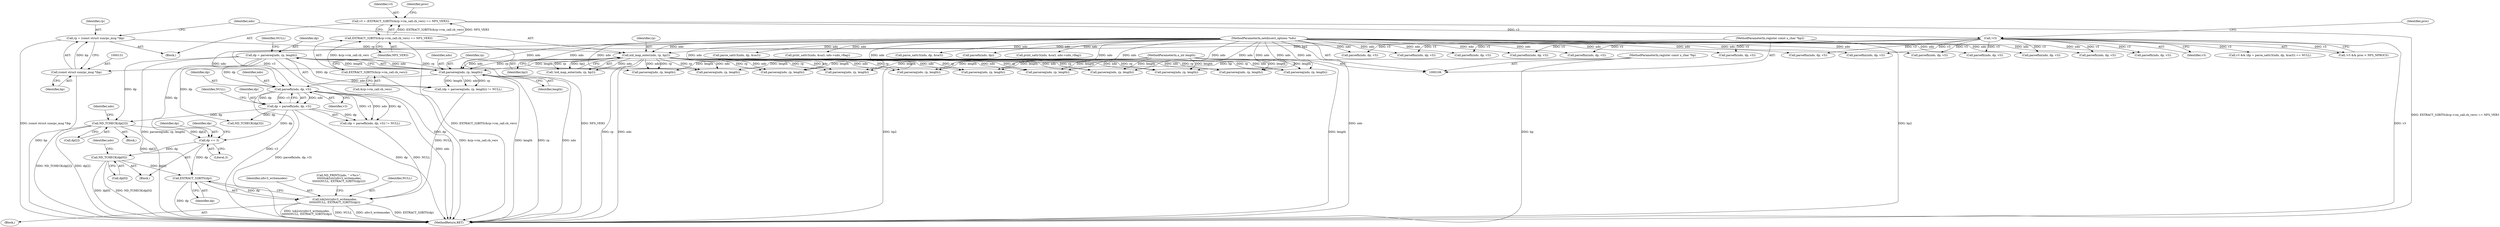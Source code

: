 digraph "0_tcpdump_19d25dd8781620cd41bf178a5e2e27fc1cf242d0_0@pointer" {
"1000457" [label="(Call,ND_TCHECK(dp[0]))"];
"1000454" [label="(Call,dp += 3)"];
"1000426" [label="(Call,dp = parsereq(ndo, rp, length))"];
"1000428" [label="(Call,parsereq(ndo, rp, length))"];
"1000135" [label="(Call,xid_map_enter(ndo, rp, bp2))"];
"1000107" [label="(MethodParameterIn,netdissect_options *ndo)"];
"1000128" [label="(Call,rp = (const struct sunrpc_msg *)bp)"];
"1000130" [label="(Call,(const struct sunrpc_msg *)bp)"];
"1000108" [label="(MethodParameterIn,register const u_char *bp)"];
"1000110" [label="(MethodParameterIn,register const u_char *bp2)"];
"1000109" [label="(MethodParameterIn,u_int length)"];
"1000445" [label="(Call,ND_TCHECK(dp[2]))"];
"1000434" [label="(Call,dp = parsefh(ndo, dp, v3))"];
"1000436" [label="(Call,parsefh(ndo, dp, v3))"];
"1000162" [label="(Call,!v3)"];
"1000140" [label="(Call,v3 = (EXTRACT_32BITS(&rp->rm_call.cb_vers) == NFS_VER3))"];
"1000142" [label="(Call,EXTRACT_32BITS(&rp->rm_call.cb_vers) == NFS_VER3)"];
"1000143" [label="(Call,EXTRACT_32BITS(&rp->rm_call.cb_vers))"];
"1000469" [label="(Call,EXTRACT_32BITS(dp))"];
"1000466" [label="(Call,tok2str(nfsv3_writemodes,\n\t\t\t\t\t\t\tNULL, EXTRACT_32BITS(dp)))"];
"1000813" [label="(Call,parsefh(ndo, dp, v3))"];
"1000137" [label="(Identifier,rp)"];
"1000467" [label="(Identifier,nfsv3_writemodes)"];
"1000385" [label="(Call,parsefh(ndo, dp, v3))"];
"1000165" [label="(Identifier,proc)"];
"1000672" [label="(Call,parsereq(ndo, rp, length))"];
"1000537" [label="(Call,parse_sattr3(ndo, dp, &sa3))"];
"1000680" [label="(Call,parsefhn(ndo, dp, v3))"];
"1000713" [label="(Call,parsefh(ndo, dp, v3))"];
"1000469" [label="(Call,EXTRACT_32BITS(dp))"];
"1000150" [label="(Identifier,NFS_VER3)"];
"1000108" [label="(MethodParameterIn,register const u_char *bp)"];
"1000459" [label="(Identifier,dp)"];
"1000218" [label="(Call,parsereq(ndo, rp, length))"];
"1000129" [label="(Identifier,rp)"];
"1000162" [label="(Call,!v3)"];
"1000532" [label="(Call,v3 && (dp = parse_sattr3(ndo, dp, &sa3)) == NULL)"];
"1000445" [label="(Call,ND_TCHECK(dp[2]))"];
"1000138" [label="(Identifier,bp2)"];
"1000456" [label="(Literal,3)"];
"1000866" [label="(Call,parsefh(ndo, dp, v3))"];
"1000454" [label="(Call,dp += 3)"];
"1000461" [label="(Call,ND_PRINT((ndo, \" <%s>\",\n \t\t\t\t\t\ttok2str(nfsv3_writemodes,\n\t\t\t\t\t\t\tNULL, EXTRACT_32BITS(dp)))))"];
"1000738" [label="(Call,parsereq(ndo, rp, length))"];
"1000245" [label="(Call,parsefh(ndo, dp, v3))"];
"1000161" [label="(Call,!v3 && proc < NFS_NPROCS)"];
"1000437" [label="(Identifier,ndo)"];
"1000111" [label="(Block,)"];
"1000572" [label="(Call,parsereq(ndo, rp, length))"];
"1000195" [label="(Call,parsereq(ndo, rp, length))"];
"1000237" [label="(Call,parsereq(ndo, rp, length))"];
"1000473" [label="(Call,ND_TCHECK(dp[3]))"];
"1000725" [label="(Call,parsefhn(ndo, dp, v3))"];
"1000377" [label="(Call,parsereq(ndo, rp, length))"];
"1000444" [label="(Block,)"];
"1000436" [label="(Call,parsefh(ndo, dp, v3))"];
"1000140" [label="(Call,v3 = (EXTRACT_32BITS(&rp->rm_call.cb_vers) == NFS_VER3))"];
"1000141" [label="(Identifier,v3)"];
"1000890" [label="(MethodReturn,RET)"];
"1000109" [label="(MethodParameterIn,u_int length)"];
"1000438" [label="(Identifier,dp)"];
"1000428" [label="(Call,parsereq(ndo, rp, length))"];
"1000130" [label="(Call,(const struct sunrpc_msg *)bp)"];
"1000201" [label="(Call,parsefh(ndo, dp, v3))"];
"1000521" [label="(Call,parsefhn(ndo, dp, v3))"];
"1000134" [label="(Call,!xid_map_enter(ndo, rp, bp2))"];
"1000705" [label="(Call,parsereq(ndo, rp, length))"];
"1000143" [label="(Call,EXTRACT_32BITS(&rp->rm_call.cb_vers))"];
"1000470" [label="(Identifier,dp)"];
"1000657" [label="(Call,print_sattr3(ndo, &sa3, ndo->ndo_vflag))"];
"1000431" [label="(Identifier,length)"];
"1000142" [label="(Call,EXTRACT_32BITS(&rp->rm_call.cb_vers) == NFS_VER3)"];
"1000432" [label="(Identifier,NULL)"];
"1000163" [label="(Identifier,v3)"];
"1000152" [label="(Identifier,proc)"];
"1000110" [label="(MethodParameterIn,register const u_char *bp2)"];
"1000426" [label="(Call,dp = parsereq(ndo, rp, length))"];
"1000458" [label="(Call,dp[0])"];
"1000463" [label="(Identifier,ndo)"];
"1000858" [label="(Call,parsereq(ndo, rp, length))"];
"1000427" [label="(Identifier,dp)"];
"1000746" [label="(Call,parsefh(ndo, dp, v3))"];
"1000440" [label="(Identifier,NULL)"];
"1000601" [label="(Call,parse_sattr3(ndo, dp, &sa3))"];
"1000434" [label="(Call,dp = parsefh(ndo, dp, v3))"];
"1000451" [label="(Identifier,ndo)"];
"1000466" [label="(Call,tok2str(nfsv3_writemodes,\n\t\t\t\t\t\t\tNULL, EXTRACT_32BITS(dp)))"];
"1000128" [label="(Call,rp = (const struct sunrpc_msg *)bp)"];
"1000453" [label="(Block,)"];
"1000136" [label="(Identifier,ndo)"];
"1000429" [label="(Identifier,ndo)"];
"1000692" [label="(Call,parsefhn(ndo, dp, v3))"];
"1000455" [label="(Identifier,dp)"];
"1000224" [label="(Call,parsefhn(ndo, dp, v3))"];
"1000433" [label="(Call,(dp = parsefh(ndo, dp, v3)) != NULL)"];
"1000425" [label="(Call,(dp = parsereq(ndo, rp, length)) != NULL)"];
"1000107" [label="(MethodParameterIn,netdissect_options *ndo)"];
"1000439" [label="(Identifier,v3)"];
"1000513" [label="(Call,parsereq(ndo, rp, length))"];
"1000132" [label="(Identifier,bp)"];
"1000446" [label="(Call,dp[2])"];
"1000144" [label="(Call,&rp->rm_call.cb_vers)"];
"1000464" [label="(Block,)"];
"1000430" [label="(Identifier,rp)"];
"1000546" [label="(Call,parsefn(ndo, dp))"];
"1000580" [label="(Call,parsefhn(ndo, dp, v3))"];
"1000468" [label="(Identifier,NULL)"];
"1000135" [label="(Call,xid_map_enter(ndo, rp, bp2))"];
"1000557" [label="(Call,print_sattr3(ndo, &sa3, ndo->ndo_vflag))"];
"1000435" [label="(Identifier,dp)"];
"1000805" [label="(Call,parsereq(ndo, rp, length))"];
"1000457" [label="(Call,ND_TCHECK(dp[0]))"];
"1000457" -> "1000453"  [label="AST: "];
"1000457" -> "1000458"  [label="CFG: "];
"1000458" -> "1000457"  [label="AST: "];
"1000463" -> "1000457"  [label="CFG: "];
"1000457" -> "1000890"  [label="DDG: ND_TCHECK(dp[0])"];
"1000457" -> "1000890"  [label="DDG: dp[0]"];
"1000454" -> "1000457"  [label="DDG: dp"];
"1000457" -> "1000469"  [label="DDG: dp[0]"];
"1000454" -> "1000453"  [label="AST: "];
"1000454" -> "1000456"  [label="CFG: "];
"1000455" -> "1000454"  [label="AST: "];
"1000456" -> "1000454"  [label="AST: "];
"1000459" -> "1000454"  [label="CFG: "];
"1000426" -> "1000454"  [label="DDG: dp"];
"1000445" -> "1000454"  [label="DDG: dp[2]"];
"1000434" -> "1000454"  [label="DDG: dp"];
"1000454" -> "1000469"  [label="DDG: dp"];
"1000426" -> "1000425"  [label="AST: "];
"1000426" -> "1000428"  [label="CFG: "];
"1000427" -> "1000426"  [label="AST: "];
"1000428" -> "1000426"  [label="AST: "];
"1000432" -> "1000426"  [label="CFG: "];
"1000426" -> "1000890"  [label="DDG: parsereq(ndo, rp, length)"];
"1000426" -> "1000890"  [label="DDG: dp"];
"1000426" -> "1000425"  [label="DDG: dp"];
"1000428" -> "1000426"  [label="DDG: ndo"];
"1000428" -> "1000426"  [label="DDG: rp"];
"1000428" -> "1000426"  [label="DDG: length"];
"1000426" -> "1000436"  [label="DDG: dp"];
"1000426" -> "1000445"  [label="DDG: dp"];
"1000426" -> "1000473"  [label="DDG: dp"];
"1000428" -> "1000431"  [label="CFG: "];
"1000429" -> "1000428"  [label="AST: "];
"1000430" -> "1000428"  [label="AST: "];
"1000431" -> "1000428"  [label="AST: "];
"1000428" -> "1000890"  [label="DDG: length"];
"1000428" -> "1000890"  [label="DDG: rp"];
"1000428" -> "1000890"  [label="DDG: ndo"];
"1000428" -> "1000425"  [label="DDG: ndo"];
"1000428" -> "1000425"  [label="DDG: rp"];
"1000428" -> "1000425"  [label="DDG: length"];
"1000135" -> "1000428"  [label="DDG: ndo"];
"1000135" -> "1000428"  [label="DDG: rp"];
"1000107" -> "1000428"  [label="DDG: ndo"];
"1000109" -> "1000428"  [label="DDG: length"];
"1000428" -> "1000436"  [label="DDG: ndo"];
"1000135" -> "1000134"  [label="AST: "];
"1000135" -> "1000138"  [label="CFG: "];
"1000136" -> "1000135"  [label="AST: "];
"1000137" -> "1000135"  [label="AST: "];
"1000138" -> "1000135"  [label="AST: "];
"1000134" -> "1000135"  [label="CFG: "];
"1000135" -> "1000890"  [label="DDG: ndo"];
"1000135" -> "1000890"  [label="DDG: bp2"];
"1000135" -> "1000890"  [label="DDG: rp"];
"1000135" -> "1000134"  [label="DDG: ndo"];
"1000135" -> "1000134"  [label="DDG: rp"];
"1000135" -> "1000134"  [label="DDG: bp2"];
"1000107" -> "1000135"  [label="DDG: ndo"];
"1000128" -> "1000135"  [label="DDG: rp"];
"1000110" -> "1000135"  [label="DDG: bp2"];
"1000135" -> "1000195"  [label="DDG: ndo"];
"1000135" -> "1000195"  [label="DDG: rp"];
"1000135" -> "1000218"  [label="DDG: ndo"];
"1000135" -> "1000218"  [label="DDG: rp"];
"1000135" -> "1000237"  [label="DDG: ndo"];
"1000135" -> "1000237"  [label="DDG: rp"];
"1000135" -> "1000377"  [label="DDG: ndo"];
"1000135" -> "1000377"  [label="DDG: rp"];
"1000135" -> "1000513"  [label="DDG: ndo"];
"1000135" -> "1000513"  [label="DDG: rp"];
"1000135" -> "1000572"  [label="DDG: ndo"];
"1000135" -> "1000572"  [label="DDG: rp"];
"1000135" -> "1000672"  [label="DDG: ndo"];
"1000135" -> "1000672"  [label="DDG: rp"];
"1000135" -> "1000705"  [label="DDG: ndo"];
"1000135" -> "1000705"  [label="DDG: rp"];
"1000135" -> "1000738"  [label="DDG: ndo"];
"1000135" -> "1000738"  [label="DDG: rp"];
"1000135" -> "1000805"  [label="DDG: ndo"];
"1000135" -> "1000805"  [label="DDG: rp"];
"1000135" -> "1000858"  [label="DDG: ndo"];
"1000135" -> "1000858"  [label="DDG: rp"];
"1000107" -> "1000106"  [label="AST: "];
"1000107" -> "1000890"  [label="DDG: ndo"];
"1000107" -> "1000195"  [label="DDG: ndo"];
"1000107" -> "1000201"  [label="DDG: ndo"];
"1000107" -> "1000218"  [label="DDG: ndo"];
"1000107" -> "1000224"  [label="DDG: ndo"];
"1000107" -> "1000237"  [label="DDG: ndo"];
"1000107" -> "1000245"  [label="DDG: ndo"];
"1000107" -> "1000377"  [label="DDG: ndo"];
"1000107" -> "1000385"  [label="DDG: ndo"];
"1000107" -> "1000436"  [label="DDG: ndo"];
"1000107" -> "1000513"  [label="DDG: ndo"];
"1000107" -> "1000521"  [label="DDG: ndo"];
"1000107" -> "1000537"  [label="DDG: ndo"];
"1000107" -> "1000546"  [label="DDG: ndo"];
"1000107" -> "1000557"  [label="DDG: ndo"];
"1000107" -> "1000572"  [label="DDG: ndo"];
"1000107" -> "1000580"  [label="DDG: ndo"];
"1000107" -> "1000601"  [label="DDG: ndo"];
"1000107" -> "1000657"  [label="DDG: ndo"];
"1000107" -> "1000672"  [label="DDG: ndo"];
"1000107" -> "1000680"  [label="DDG: ndo"];
"1000107" -> "1000692"  [label="DDG: ndo"];
"1000107" -> "1000705"  [label="DDG: ndo"];
"1000107" -> "1000713"  [label="DDG: ndo"];
"1000107" -> "1000725"  [label="DDG: ndo"];
"1000107" -> "1000738"  [label="DDG: ndo"];
"1000107" -> "1000746"  [label="DDG: ndo"];
"1000107" -> "1000805"  [label="DDG: ndo"];
"1000107" -> "1000813"  [label="DDG: ndo"];
"1000107" -> "1000858"  [label="DDG: ndo"];
"1000107" -> "1000866"  [label="DDG: ndo"];
"1000128" -> "1000111"  [label="AST: "];
"1000128" -> "1000130"  [label="CFG: "];
"1000129" -> "1000128"  [label="AST: "];
"1000130" -> "1000128"  [label="AST: "];
"1000136" -> "1000128"  [label="CFG: "];
"1000128" -> "1000890"  [label="DDG: (const struct sunrpc_msg *)bp"];
"1000130" -> "1000128"  [label="DDG: bp"];
"1000130" -> "1000132"  [label="CFG: "];
"1000131" -> "1000130"  [label="AST: "];
"1000132" -> "1000130"  [label="AST: "];
"1000130" -> "1000890"  [label="DDG: bp"];
"1000108" -> "1000130"  [label="DDG: bp"];
"1000108" -> "1000106"  [label="AST: "];
"1000108" -> "1000890"  [label="DDG: bp"];
"1000110" -> "1000106"  [label="AST: "];
"1000110" -> "1000890"  [label="DDG: bp2"];
"1000109" -> "1000106"  [label="AST: "];
"1000109" -> "1000890"  [label="DDG: length"];
"1000109" -> "1000195"  [label="DDG: length"];
"1000109" -> "1000218"  [label="DDG: length"];
"1000109" -> "1000237"  [label="DDG: length"];
"1000109" -> "1000377"  [label="DDG: length"];
"1000109" -> "1000513"  [label="DDG: length"];
"1000109" -> "1000572"  [label="DDG: length"];
"1000109" -> "1000672"  [label="DDG: length"];
"1000109" -> "1000705"  [label="DDG: length"];
"1000109" -> "1000738"  [label="DDG: length"];
"1000109" -> "1000805"  [label="DDG: length"];
"1000109" -> "1000858"  [label="DDG: length"];
"1000445" -> "1000444"  [label="AST: "];
"1000445" -> "1000446"  [label="CFG: "];
"1000446" -> "1000445"  [label="AST: "];
"1000451" -> "1000445"  [label="CFG: "];
"1000445" -> "1000890"  [label="DDG: dp[2]"];
"1000445" -> "1000890"  [label="DDG: ND_TCHECK(dp[2])"];
"1000434" -> "1000445"  [label="DDG: dp"];
"1000445" -> "1000469"  [label="DDG: dp[2]"];
"1000434" -> "1000433"  [label="AST: "];
"1000434" -> "1000436"  [label="CFG: "];
"1000435" -> "1000434"  [label="AST: "];
"1000436" -> "1000434"  [label="AST: "];
"1000440" -> "1000434"  [label="CFG: "];
"1000434" -> "1000890"  [label="DDG: parsefh(ndo, dp, v3)"];
"1000434" -> "1000890"  [label="DDG: dp"];
"1000434" -> "1000433"  [label="DDG: dp"];
"1000436" -> "1000434"  [label="DDG: ndo"];
"1000436" -> "1000434"  [label="DDG: dp"];
"1000436" -> "1000434"  [label="DDG: v3"];
"1000434" -> "1000473"  [label="DDG: dp"];
"1000436" -> "1000439"  [label="CFG: "];
"1000437" -> "1000436"  [label="AST: "];
"1000438" -> "1000436"  [label="AST: "];
"1000439" -> "1000436"  [label="AST: "];
"1000436" -> "1000890"  [label="DDG: ndo"];
"1000436" -> "1000890"  [label="DDG: v3"];
"1000436" -> "1000433"  [label="DDG: ndo"];
"1000436" -> "1000433"  [label="DDG: dp"];
"1000436" -> "1000433"  [label="DDG: v3"];
"1000162" -> "1000436"  [label="DDG: v3"];
"1000162" -> "1000161"  [label="AST: "];
"1000162" -> "1000163"  [label="CFG: "];
"1000163" -> "1000162"  [label="AST: "];
"1000165" -> "1000162"  [label="CFG: "];
"1000161" -> "1000162"  [label="CFG: "];
"1000162" -> "1000890"  [label="DDG: v3"];
"1000162" -> "1000161"  [label="DDG: v3"];
"1000140" -> "1000162"  [label="DDG: v3"];
"1000162" -> "1000201"  [label="DDG: v3"];
"1000162" -> "1000224"  [label="DDG: v3"];
"1000162" -> "1000245"  [label="DDG: v3"];
"1000162" -> "1000385"  [label="DDG: v3"];
"1000162" -> "1000521"  [label="DDG: v3"];
"1000162" -> "1000532"  [label="DDG: v3"];
"1000162" -> "1000580"  [label="DDG: v3"];
"1000162" -> "1000680"  [label="DDG: v3"];
"1000162" -> "1000692"  [label="DDG: v3"];
"1000162" -> "1000713"  [label="DDG: v3"];
"1000162" -> "1000725"  [label="DDG: v3"];
"1000162" -> "1000746"  [label="DDG: v3"];
"1000162" -> "1000813"  [label="DDG: v3"];
"1000162" -> "1000866"  [label="DDG: v3"];
"1000140" -> "1000111"  [label="AST: "];
"1000140" -> "1000142"  [label="CFG: "];
"1000141" -> "1000140"  [label="AST: "];
"1000142" -> "1000140"  [label="AST: "];
"1000152" -> "1000140"  [label="CFG: "];
"1000140" -> "1000890"  [label="DDG: EXTRACT_32BITS(&rp->rm_call.cb_vers) == NFS_VER3"];
"1000142" -> "1000140"  [label="DDG: EXTRACT_32BITS(&rp->rm_call.cb_vers)"];
"1000142" -> "1000140"  [label="DDG: NFS_VER3"];
"1000142" -> "1000150"  [label="CFG: "];
"1000143" -> "1000142"  [label="AST: "];
"1000150" -> "1000142"  [label="AST: "];
"1000142" -> "1000890"  [label="DDG: EXTRACT_32BITS(&rp->rm_call.cb_vers)"];
"1000142" -> "1000890"  [label="DDG: NFS_VER3"];
"1000143" -> "1000142"  [label="DDG: &rp->rm_call.cb_vers"];
"1000143" -> "1000144"  [label="CFG: "];
"1000144" -> "1000143"  [label="AST: "];
"1000150" -> "1000143"  [label="CFG: "];
"1000143" -> "1000890"  [label="DDG: &rp->rm_call.cb_vers"];
"1000469" -> "1000466"  [label="AST: "];
"1000469" -> "1000470"  [label="CFG: "];
"1000470" -> "1000469"  [label="AST: "];
"1000466" -> "1000469"  [label="CFG: "];
"1000469" -> "1000890"  [label="DDG: dp"];
"1000469" -> "1000466"  [label="DDG: dp"];
"1000466" -> "1000464"  [label="AST: "];
"1000467" -> "1000466"  [label="AST: "];
"1000468" -> "1000466"  [label="AST: "];
"1000461" -> "1000466"  [label="CFG: "];
"1000466" -> "1000890"  [label="DDG: NULL"];
"1000466" -> "1000890"  [label="DDG: nfsv3_writemodes"];
"1000466" -> "1000890"  [label="DDG: EXTRACT_32BITS(dp)"];
"1000466" -> "1000890"  [label="DDG: tok2str(nfsv3_writemodes,\n\t\t\t\t\t\t\tNULL, EXTRACT_32BITS(dp))"];
"1000433" -> "1000466"  [label="DDG: NULL"];
"1000425" -> "1000466"  [label="DDG: NULL"];
}
